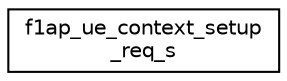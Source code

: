 digraph "Graphical Class Hierarchy"
{
 // LATEX_PDF_SIZE
  edge [fontname="Helvetica",fontsize="10",labelfontname="Helvetica",labelfontsize="10"];
  node [fontname="Helvetica",fontsize="10",shape=record];
  rankdir="LR";
  Node0 [label="f1ap_ue_context_setup\l_req_s",height=0.2,width=0.4,color="black", fillcolor="white", style="filled",URL="$structf1ap__ue__context__setup__req__s.html",tooltip=" "];
}
